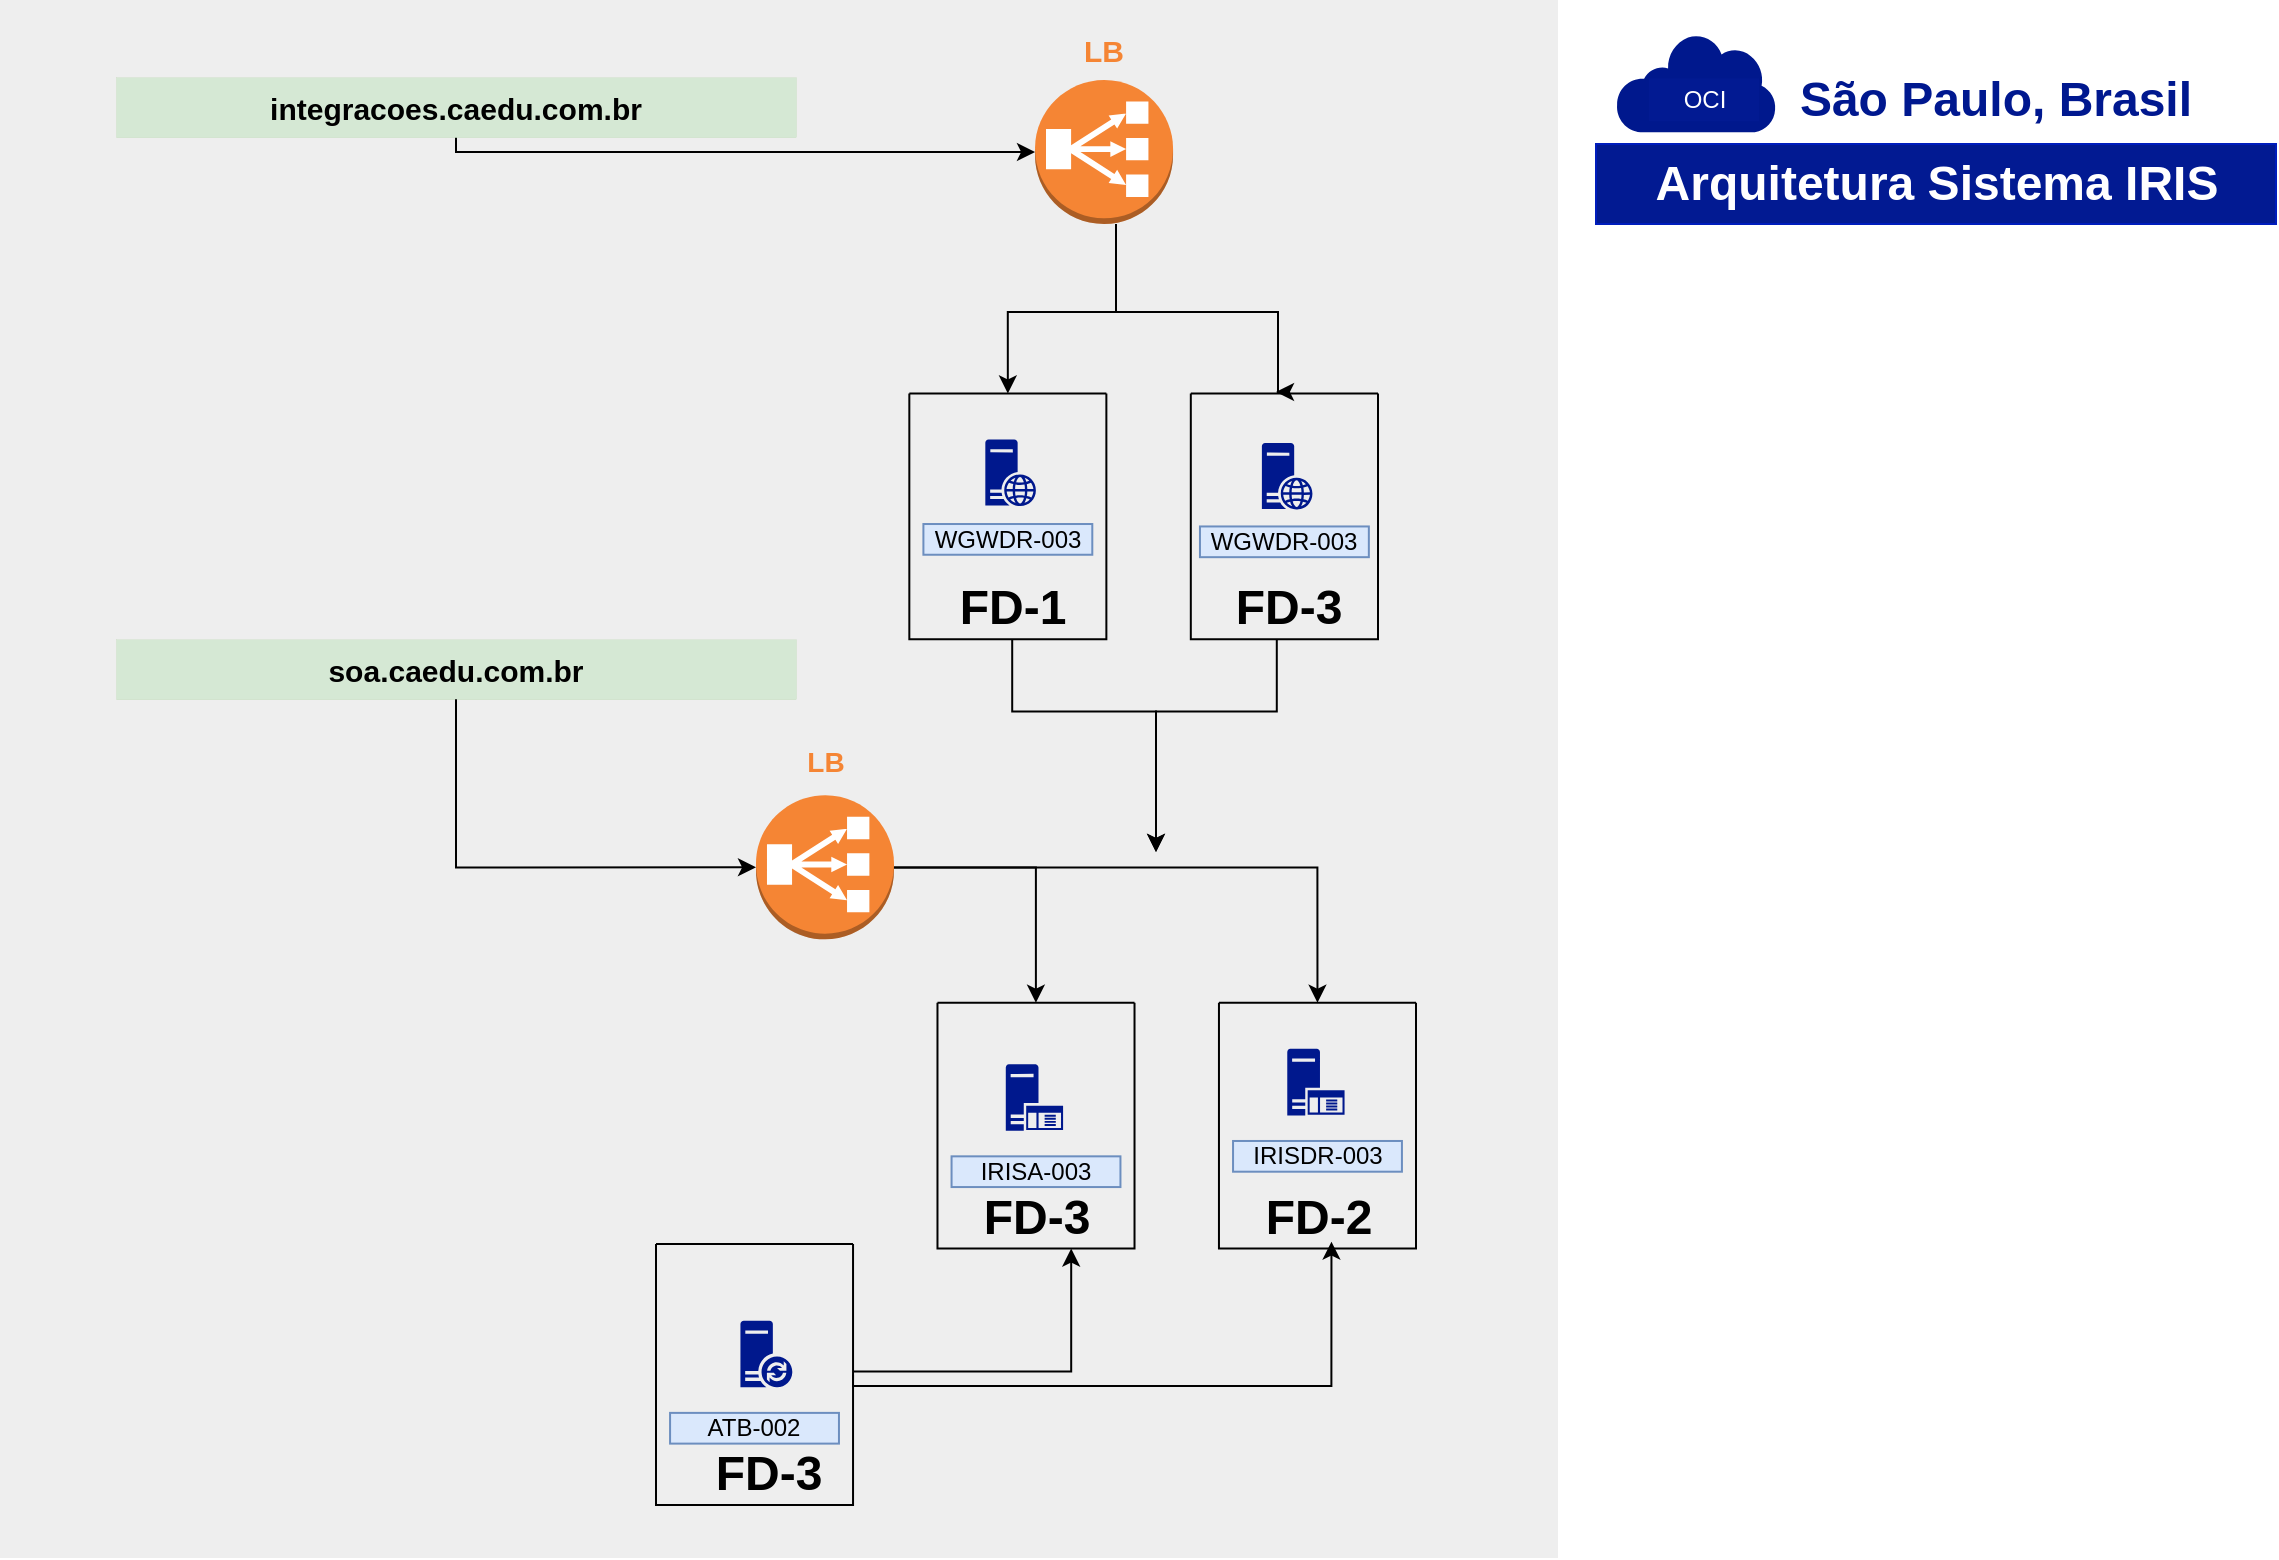 <mxfile version="24.8.3" pages="2">
  <diagram id="Ht1M8jgEwFfnCIfOTk4-" name="Servers">
    <mxGraphModel dx="2847" dy="931" grid="1" gridSize="10" guides="1" tooltips="1" connect="1" arrows="1" fold="1" page="1" pageScale="1" pageWidth="1169" pageHeight="827" math="0" shadow="0">
      <root>
        <mxCell id="0" />
        <mxCell id="1" parent="0" />
        <mxCell id="gw53NkRwrUZh59jhNFVr-45" value="" style="whiteSpace=wrap;html=1;aspect=fixed;fillColor=#eeeeee;strokeColor=none;" vertex="1" parent="1">
          <mxGeometry x="-1158" y="24" width="779" height="779" as="geometry" />
        </mxCell>
        <mxCell id="FJp2DH1XPy8yfojvaqBR-2" value="" style="sketch=0;aspect=fixed;pointerEvents=1;shadow=0;dashed=0;html=1;strokeColor=none;labelPosition=center;verticalLabelPosition=bottom;verticalAlign=top;align=center;fillColor=#00188D;shape=mxgraph.mscae.enterprise.internet" parent="1" vertex="1">
          <mxGeometry x="-350" y="40.55" width="80" height="49.6" as="geometry" />
        </mxCell>
        <mxCell id="FJp2DH1XPy8yfojvaqBR-3" value="OCI" style="text;html=1;align=center;verticalAlign=middle;whiteSpace=wrap;rounded=0;fillColor=#021a92;strokeColor=none;fontColor=#ffffff;" parent="1" vertex="1">
          <mxGeometry x="-333.5" y="63.15" width="55" height="21.4" as="geometry" />
        </mxCell>
        <mxCell id="gw53NkRwrUZh59jhNFVr-50" style="edgeStyle=orthogonalEdgeStyle;rounded=0;orthogonalLoop=1;jettySize=auto;html=1;" edge="1" parent="1" source="FJp2DH1XPy8yfojvaqBR-58" target="gw53NkRwrUZh59jhNFVr-2">
          <mxGeometry relative="1" as="geometry">
            <Array as="points">
              <mxPoint x="-930" y="100" />
            </Array>
          </mxGeometry>
        </mxCell>
        <mxCell id="FJp2DH1XPy8yfojvaqBR-58" value="&lt;h1 style=&quot;font-size: 15px;&quot;&gt;integracoes.caedu.com.br&lt;/h1&gt;" style="text;html=1;align=center;verticalAlign=middle;whiteSpace=wrap;rounded=0;strokeWidth=0;fontSize=15;fillColor=#d5e8d4;strokeColor=#82b366;" parent="1" vertex="1">
          <mxGeometry x="-1100" y="62.6" width="340" height="30" as="geometry" />
        </mxCell>
        <mxCell id="FJp2DH1XPy8yfojvaqBR-70" value="&lt;h1 style=&quot;font-size: 15px;&quot;&gt;soa.caedu.com.br&lt;/h1&gt;" style="text;html=1;align=center;verticalAlign=middle;whiteSpace=wrap;rounded=0;strokeWidth=0;fontSize=15;fillColor=#d5e8d4;strokeColor=#82b366;" parent="1" vertex="1">
          <mxGeometry x="-1100" y="343.62" width="340" height="30" as="geometry" />
        </mxCell>
        <mxCell id="gw53NkRwrUZh59jhNFVr-20" style="edgeStyle=orthogonalEdgeStyle;rounded=0;orthogonalLoop=1;jettySize=auto;html=1;" edge="1" parent="1" source="gw53NkRwrUZh59jhNFVr-1" target="FJp2DH1XPy8yfojvaqBR-26">
          <mxGeometry relative="1" as="geometry">
            <mxPoint x="-760" y="650" as="targetPoint" />
          </mxGeometry>
        </mxCell>
        <mxCell id="gw53NkRwrUZh59jhNFVr-31" style="edgeStyle=orthogonalEdgeStyle;rounded=0;orthogonalLoop=1;jettySize=auto;html=1;entryX=0.5;entryY=0;entryDx=0;entryDy=0;" edge="1" parent="1" source="gw53NkRwrUZh59jhNFVr-1" target="FJp2DH1XPy8yfojvaqBR-31">
          <mxGeometry relative="1" as="geometry" />
        </mxCell>
        <mxCell id="gw53NkRwrUZh59jhNFVr-1" value="" style="outlineConnect=0;dashed=0;verticalLabelPosition=bottom;verticalAlign=top;align=center;html=1;shape=mxgraph.aws3.classic_load_balancer;fillColor=#F58534;gradientColor=none;" vertex="1" parent="1">
          <mxGeometry x="-780" y="421.68" width="69" height="72" as="geometry" />
        </mxCell>
        <mxCell id="gw53NkRwrUZh59jhNFVr-57" style="edgeStyle=orthogonalEdgeStyle;rounded=0;orthogonalLoop=1;jettySize=auto;html=1;entryX=0.5;entryY=0;entryDx=0;entryDy=0;" edge="1" parent="1" source="gw53NkRwrUZh59jhNFVr-2" target="FJp2DH1XPy8yfojvaqBR-18">
          <mxGeometry relative="1" as="geometry">
            <Array as="points">
              <mxPoint x="-600" y="180" />
              <mxPoint x="-654" y="180" />
            </Array>
          </mxGeometry>
        </mxCell>
        <mxCell id="gw53NkRwrUZh59jhNFVr-58" style="edgeStyle=orthogonalEdgeStyle;rounded=0;orthogonalLoop=1;jettySize=auto;html=1;" edge="1" parent="1" source="gw53NkRwrUZh59jhNFVr-2">
          <mxGeometry relative="1" as="geometry">
            <mxPoint x="-520" y="220" as="targetPoint" />
            <Array as="points">
              <mxPoint x="-600" y="180" />
              <mxPoint x="-519" y="180" />
              <mxPoint x="-519" y="220" />
            </Array>
          </mxGeometry>
        </mxCell>
        <mxCell id="gw53NkRwrUZh59jhNFVr-2" value="" style="outlineConnect=0;dashed=0;verticalLabelPosition=bottom;verticalAlign=top;align=center;html=1;shape=mxgraph.aws3.classic_load_balancer;fillColor=#F58534;gradientColor=none;" vertex="1" parent="1">
          <mxGeometry x="-640.48" y="64" width="69" height="72" as="geometry" />
        </mxCell>
        <mxCell id="FJp2DH1XPy8yfojvaqBR-16" value="" style="swimlane;startSize=0;" parent="1" vertex="1">
          <mxGeometry x="-562.593" y="220.724" width="93.593" height="122.895" as="geometry" />
        </mxCell>
        <mxCell id="FJp2DH1XPy8yfojvaqBR-7" value="" style="sketch=0;aspect=fixed;pointerEvents=1;shadow=0;dashed=0;html=1;strokeColor=none;labelPosition=center;verticalLabelPosition=bottom;verticalAlign=top;align=center;fillColor=#00188D;shape=mxgraph.mscae.enterprise.web_server" parent="FJp2DH1XPy8yfojvaqBR-16" vertex="1">
          <mxGeometry x="35.537" y="24.724" width="25.333" height="33.333" as="geometry" />
        </mxCell>
        <mxCell id="gw53NkRwrUZh59jhNFVr-32" style="edgeStyle=orthogonalEdgeStyle;rounded=0;orthogonalLoop=1;jettySize=auto;html=1;" edge="1" parent="FJp2DH1XPy8yfojvaqBR-16" source="FJp2DH1XPy8yfojvaqBR-23">
          <mxGeometry relative="1" as="geometry">
            <mxPoint x="-17.407" y="229.276" as="targetPoint" />
            <Array as="points">
              <mxPoint x="43" y="159" />
              <mxPoint x="-17" y="159" />
            </Array>
          </mxGeometry>
        </mxCell>
        <mxCell id="FJp2DH1XPy8yfojvaqBR-23" value="FD-3" style="text;strokeColor=none;fillColor=none;html=1;fontSize=24;fontStyle=1;verticalAlign=middle;align=center;" parent="FJp2DH1XPy8yfojvaqBR-16" vertex="1">
          <mxGeometry x="13.722" y="92.171" width="70.37" height="30.724" as="geometry" />
        </mxCell>
        <mxCell id="FJp2DH1XPy8yfojvaqBR-24" value="WGWDR-003" style="text;html=1;align=center;verticalAlign=middle;whiteSpace=wrap;rounded=0;fillColor=#dae8fc;strokeColor=#6c8ebf;" parent="FJp2DH1XPy8yfojvaqBR-16" vertex="1">
          <mxGeometry x="4.574" y="66.505" width="84.444" height="15.362" as="geometry" />
        </mxCell>
        <mxCell id="FJp2DH1XPy8yfojvaqBR-18" value="" style="swimlane;startSize=0;" parent="1" vertex="1">
          <mxGeometry x="-703.333" y="220.724" width="98.519" height="122.895" as="geometry" />
        </mxCell>
        <mxCell id="FJp2DH1XPy8yfojvaqBR-19" value="" style="sketch=0;aspect=fixed;pointerEvents=1;shadow=0;dashed=0;html=1;strokeColor=none;labelPosition=center;verticalLabelPosition=bottom;verticalAlign=top;align=center;fillColor=#00188D;shape=mxgraph.mscae.enterprise.web_server" parent="FJp2DH1XPy8yfojvaqBR-18" vertex="1">
          <mxGeometry x="38" y="23.043" width="25.333" height="33.333" as="geometry" />
        </mxCell>
        <mxCell id="FJp2DH1XPy8yfojvaqBR-20" value="WGWDR-003" style="text;html=1;align=center;verticalAlign=middle;whiteSpace=wrap;rounded=0;fillColor=#dae8fc;strokeColor=#6c8ebf;" parent="FJp2DH1XPy8yfojvaqBR-18" vertex="1">
          <mxGeometry x="7.037" y="65.288" width="84.444" height="15.362" as="geometry" />
        </mxCell>
        <mxCell id="gw53NkRwrUZh59jhNFVr-37" style="edgeStyle=orthogonalEdgeStyle;rounded=0;orthogonalLoop=1;jettySize=auto;html=1;" edge="1" parent="FJp2DH1XPy8yfojvaqBR-18" source="FJp2DH1XPy8yfojvaqBR-22">
          <mxGeometry relative="1" as="geometry">
            <mxPoint x="123.333" y="229.276" as="targetPoint" />
            <Array as="points">
              <mxPoint x="51" y="159" />
              <mxPoint x="123" y="159" />
            </Array>
          </mxGeometry>
        </mxCell>
        <mxCell id="FJp2DH1XPy8yfojvaqBR-22" value="FD-1" style="text;strokeColor=none;fillColor=none;html=1;fontSize=24;fontStyle=1;verticalAlign=middle;align=center;" parent="FJp2DH1XPy8yfojvaqBR-18" vertex="1">
          <mxGeometry x="16.185" y="92.171" width="70.37" height="30.724" as="geometry" />
        </mxCell>
        <mxCell id="FJp2DH1XPy8yfojvaqBR-26" value="" style="swimlane;startSize=0;" parent="1" vertex="1">
          <mxGeometry x="-689.259" y="525.363" width="98.519" height="122.895" as="geometry" />
        </mxCell>
        <mxCell id="FJp2DH1XPy8yfojvaqBR-28" value="IRISA-003" style="text;html=1;align=center;verticalAlign=middle;whiteSpace=wrap;rounded=0;fillColor=#dae8fc;strokeColor=#6c8ebf;" parent="FJp2DH1XPy8yfojvaqBR-26" vertex="1">
          <mxGeometry x="7.037" y="76.809" width="84.444" height="15.362" as="geometry" />
        </mxCell>
        <mxCell id="FJp2DH1XPy8yfojvaqBR-29" value="FD-3" style="text;strokeColor=none;fillColor=none;html=1;fontSize=24;fontStyle=1;verticalAlign=middle;align=center;" parent="FJp2DH1XPy8yfojvaqBR-26" vertex="1">
          <mxGeometry x="14.074" y="92.171" width="70.37" height="30.724" as="geometry" />
        </mxCell>
        <mxCell id="FJp2DH1XPy8yfojvaqBR-30" value="" style="sketch=0;aspect=fixed;pointerEvents=1;shadow=0;dashed=0;html=1;strokeColor=none;labelPosition=center;verticalLabelPosition=bottom;verticalAlign=top;align=center;fillColor=#00188D;shape=mxgraph.mscae.enterprise.application_server" parent="FJp2DH1XPy8yfojvaqBR-26" vertex="1">
          <mxGeometry x="34.13" y="30.724" width="28.667" height="33.333" as="geometry" />
        </mxCell>
        <mxCell id="FJp2DH1XPy8yfojvaqBR-31" value="" style="swimlane;startSize=0;" parent="1" vertex="1">
          <mxGeometry x="-548.519" y="525.363" width="98.519" height="122.895" as="geometry" />
        </mxCell>
        <mxCell id="FJp2DH1XPy8yfojvaqBR-32" value="IRISDR-003" style="text;html=1;align=center;verticalAlign=middle;whiteSpace=wrap;rounded=0;fillColor=#dae8fc;strokeColor=#6c8ebf;" parent="FJp2DH1XPy8yfojvaqBR-31" vertex="1">
          <mxGeometry x="7.037" y="69.129" width="84.444" height="15.362" as="geometry" />
        </mxCell>
        <mxCell id="FJp2DH1XPy8yfojvaqBR-33" value="FD-2" style="text;strokeColor=none;fillColor=none;html=1;fontSize=24;fontStyle=1;verticalAlign=middle;align=center;" parent="FJp2DH1XPy8yfojvaqBR-31" vertex="1">
          <mxGeometry x="14.074" y="92.171" width="70.37" height="30.724" as="geometry" />
        </mxCell>
        <mxCell id="FJp2DH1XPy8yfojvaqBR-34" value="" style="sketch=0;aspect=fixed;pointerEvents=1;shadow=0;dashed=0;html=1;strokeColor=none;labelPosition=center;verticalLabelPosition=bottom;verticalAlign=top;align=center;fillColor=#00188D;shape=mxgraph.mscae.enterprise.application_server" parent="FJp2DH1XPy8yfojvaqBR-31" vertex="1">
          <mxGeometry x="34.13" y="23.043" width="28.667" height="33.333" as="geometry" />
        </mxCell>
        <mxCell id="2vRvtt7HE-uhfXKZ5bNP-2" style="edgeStyle=orthogonalEdgeStyle;rounded=0;orthogonalLoop=1;jettySize=auto;html=1;entryX=0.75;entryY=1;entryDx=0;entryDy=0;" parent="1" source="FJp2DH1XPy8yfojvaqBR-35" target="FJp2DH1XPy8yfojvaqBR-29" edge="1">
          <mxGeometry relative="1" as="geometry">
            <mxPoint x="-562.593" y="709.706" as="targetPoint" />
            <Array as="points">
              <mxPoint x="-622.407" y="709.706" />
            </Array>
          </mxGeometry>
        </mxCell>
        <mxCell id="FJp2DH1XPy8yfojvaqBR-35" value="" style="swimlane;startSize=0;fillColor=default;" parent="1" vertex="1">
          <mxGeometry x="-830" y="645.954" width="98.519" height="130.576" as="geometry" />
        </mxCell>
        <mxCell id="FJp2DH1XPy8yfojvaqBR-36" value="ATB-002" style="text;html=1;align=center;verticalAlign=middle;whiteSpace=wrap;rounded=0;fillColor=#dae8fc;strokeColor=#6c8ebf;" parent="FJp2DH1XPy8yfojvaqBR-35" vertex="1">
          <mxGeometry x="7.037" y="84.49" width="84.444" height="15.362" as="geometry" />
        </mxCell>
        <mxCell id="FJp2DH1XPy8yfojvaqBR-37" value="FD-3" style="text;strokeColor=none;fillColor=none;html=1;fontSize=24;fontStyle=1;verticalAlign=middle;align=center;" parent="FJp2DH1XPy8yfojvaqBR-35" vertex="1">
          <mxGeometry x="20.759" y="99.852" width="70.37" height="30.724" as="geometry" />
        </mxCell>
        <mxCell id="FJp2DH1XPy8yfojvaqBR-39" value="" style="sketch=0;aspect=fixed;pointerEvents=1;shadow=0;dashed=0;html=1;strokeColor=none;labelPosition=center;verticalLabelPosition=bottom;verticalAlign=top;align=center;fillColor=#00188D;shape=mxgraph.mscae.enterprise.database_synchronization;direction=east;" parent="FJp2DH1XPy8yfojvaqBR-35" vertex="1">
          <mxGeometry x="42.222" y="38.405" width="26" height="33.333" as="geometry" />
        </mxCell>
        <mxCell id="2vRvtt7HE-uhfXKZ5bNP-3" value="" style="line;strokeWidth=2;html=1;" parent="1" vertex="1">
          <mxGeometry x="-576.667" y="525.366" width="14.074" as="geometry" />
        </mxCell>
        <mxCell id="2vRvtt7HE-uhfXKZ5bNP-10" style="edgeStyle=orthogonalEdgeStyle;rounded=0;orthogonalLoop=1;jettySize=auto;html=1;entryX=0.571;entryY=0.972;entryDx=0;entryDy=0;entryPerimeter=0;exitX=1;exitY=0.5;exitDx=0;exitDy=0;" parent="1" source="FJp2DH1XPy8yfojvaqBR-35" target="FJp2DH1XPy8yfojvaqBR-31" edge="1">
          <mxGeometry relative="1" as="geometry">
            <mxPoint x="-615.37" y="655.939" as="targetPoint" />
            <mxPoint x="-724.444" y="717.387" as="sourcePoint" />
            <Array as="points">
              <mxPoint x="-731" y="717" />
              <mxPoint x="-492" y="717" />
            </Array>
          </mxGeometry>
        </mxCell>
        <mxCell id="gw53NkRwrUZh59jhNFVr-14" style="edgeStyle=orthogonalEdgeStyle;rounded=0;orthogonalLoop=1;jettySize=auto;html=1;entryX=0;entryY=0.5;entryDx=0;entryDy=0;entryPerimeter=0;" edge="1" parent="1" source="FJp2DH1XPy8yfojvaqBR-70" target="gw53NkRwrUZh59jhNFVr-1">
          <mxGeometry relative="1" as="geometry" />
        </mxCell>
        <mxCell id="gw53NkRwrUZh59jhNFVr-43" value="Arquitetura Sistema IRIS" style="text;strokeColor=#001DBC;fillColor=#021a92;html=1;fontSize=24;fontStyle=1;verticalAlign=middle;align=center;fontColor=#ffffff;" vertex="1" parent="1">
          <mxGeometry x="-360" y="96" width="340" height="40" as="geometry" />
        </mxCell>
        <mxCell id="gw53NkRwrUZh59jhNFVr-44" value="&lt;h1&gt;São Paulo, Brasil&lt;/h1&gt;" style="text;html=1;align=center;verticalAlign=middle;whiteSpace=wrap;rounded=0;fontColor=#00188f;" vertex="1" parent="1">
          <mxGeometry x="-280" y="58.85" width="240" height="30" as="geometry" />
        </mxCell>
        <mxCell id="gw53NkRwrUZh59jhNFVr-48" value="LB" style="text;html=1;align=center;verticalAlign=middle;whiteSpace=wrap;rounded=0;fontColor=#f58534;fontStyle=1;fontSize=14;" vertex="1" parent="1">
          <mxGeometry x="-765.5" y="389.5" width="40" height="30" as="geometry" />
        </mxCell>
        <mxCell id="gw53NkRwrUZh59jhNFVr-49" value="LB" style="text;html=1;align=center;verticalAlign=middle;whiteSpace=wrap;rounded=0;fontColor=#f58534;fontStyle=1;fontSize=15;" vertex="1" parent="1">
          <mxGeometry x="-620.98" y="34.0" width="30" height="30" as="geometry" />
        </mxCell>
      </root>
    </mxGraphModel>
  </diagram>
  <diagram name="Mount" id="mL_YBdM7BIY4BRjCC35T">
    <mxGraphModel dx="2847" dy="931" grid="1" gridSize="10" guides="1" tooltips="1" connect="1" arrows="1" fold="1" page="1" pageScale="1" pageWidth="1169" pageHeight="827" math="0" shadow="0">
      <root>
        <mxCell id="jRntY2y1DBGPs_HSTuUF-0" />
        <mxCell id="jRntY2y1DBGPs_HSTuUF-1" parent="jRntY2y1DBGPs_HSTuUF-0" />
        <mxCell id="jRntY2y1DBGPs_HSTuUF-2" value="" style="whiteSpace=wrap;html=1;aspect=fixed;fillColor=#eeeeee;strokeColor=none;fontColor=#000000;" vertex="1" parent="jRntY2y1DBGPs_HSTuUF-1">
          <mxGeometry x="-1160" y="20" width="779" height="779" as="geometry" />
        </mxCell>
        <mxCell id="jRntY2y1DBGPs_HSTuUF-3" value="" style="sketch=0;aspect=fixed;pointerEvents=1;shadow=0;dashed=0;html=1;strokeColor=none;labelPosition=center;verticalLabelPosition=bottom;verticalAlign=top;align=center;fillColor=#00188D;shape=mxgraph.mscae.enterprise.internet" vertex="1" parent="jRntY2y1DBGPs_HSTuUF-1">
          <mxGeometry x="-350" y="40.55" width="80" height="49.6" as="geometry" />
        </mxCell>
        <mxCell id="jRntY2y1DBGPs_HSTuUF-4" value="OCI" style="text;html=1;align=center;verticalAlign=middle;whiteSpace=wrap;rounded=0;fillColor=#021a92;strokeColor=none;fontColor=#ffffff;" vertex="1" parent="jRntY2y1DBGPs_HSTuUF-1">
          <mxGeometry x="-333.5" y="63.15" width="55" height="21.4" as="geometry" />
        </mxCell>
        <mxCell id="jRntY2y1DBGPs_HSTuUF-40" value="Arquitetura Sistema IRIS" style="text;strokeColor=#001DBC;fillColor=#021a92;html=1;fontSize=24;fontStyle=1;verticalAlign=middle;align=center;fontColor=#ffffff;" vertex="1" parent="jRntY2y1DBGPs_HSTuUF-1">
          <mxGeometry x="-360" y="96" width="340" height="40" as="geometry" />
        </mxCell>
        <mxCell id="jRntY2y1DBGPs_HSTuUF-41" value="&lt;h1&gt;São Paulo, Brasil&lt;/h1&gt;" style="text;html=1;align=center;verticalAlign=middle;whiteSpace=wrap;rounded=0;fontColor=#00188f;" vertex="1" parent="jRntY2y1DBGPs_HSTuUF-1">
          <mxGeometry x="-280" y="58.85" width="240" height="30" as="geometry" />
        </mxCell>
        <mxCell id="X4Z0fYvkSfiXFxWA66ai-69" value="Configurações" style="shape=table;startSize=30;container=1;collapsible=0;childLayout=tableLayout;fixedRows=1;rowLines=0;fontStyle=0;strokeColor=#001DBC;fontSize=16;shadow=1;align=center;verticalAlign=middle;fontFamily=Helvetica;fontColor=#f9f0f0;fillColor=#0050ef;" vertex="1" parent="jRntY2y1DBGPs_HSTuUF-1">
          <mxGeometry x="-1140" y="50" width="480" height="120" as="geometry" />
        </mxCell>
        <mxCell id="X4Z0fYvkSfiXFxWA66ai-70" value="" style="shape=tableRow;horizontal=0;startSize=0;swimlaneHead=0;swimlaneBody=0;top=0;left=0;bottom=0;right=0;collapsible=0;dropTarget=0;fillColor=none;points=[[0,0.5],[1,0.5]];portConstraint=eastwest;strokeColor=inherit;fontSize=16;shadow=1;align=center;verticalAlign=middle;fontFamily=Helvetica;fontColor=#ffffff;" vertex="1" parent="X4Z0fYvkSfiXFxWA66ai-69">
          <mxGeometry y="30" width="480" height="30" as="geometry" />
        </mxCell>
        <mxCell id="X4Z0fYvkSfiXFxWA66ai-71" value="IRISA-003" style="shape=partialRectangle;html=1;whiteSpace=wrap;connectable=0;fillColor=none;top=0;left=0;bottom=0;right=0;overflow=hidden;pointerEvents=1;strokeColor=inherit;fontSize=16;shadow=1;align=center;verticalAlign=middle;fontFamily=Helvetica;fontColor=#0E1433;" vertex="1" parent="X4Z0fYvkSfiXFxWA66ai-70">
          <mxGeometry width="170" height="30" as="geometry">
            <mxRectangle width="170" height="30" as="alternateBounds" />
          </mxGeometry>
        </mxCell>
        <mxCell id="X4Z0fYvkSfiXFxWA66ai-72" value="&lt;font color=&quot;#000000&quot;&gt;4 OCPU - Memory 105 Gb - SWAP 45 Gb&lt;/font&gt;" style="shape=partialRectangle;html=1;whiteSpace=wrap;connectable=0;fillColor=none;top=0;left=0;bottom=0;right=0;align=left;spacingLeft=6;overflow=hidden;strokeColor=inherit;fontSize=16;shadow=1;verticalAlign=middle;fontFamily=Helvetica;fontColor=#ffffff;" vertex="1" parent="X4Z0fYvkSfiXFxWA66ai-70">
          <mxGeometry x="170" width="310" height="30" as="geometry">
            <mxRectangle width="310" height="30" as="alternateBounds" />
          </mxGeometry>
        </mxCell>
        <mxCell id="X4Z0fYvkSfiXFxWA66ai-73" value="" style="shape=tableRow;horizontal=0;startSize=0;swimlaneHead=0;swimlaneBody=0;top=0;left=0;bottom=0;right=0;collapsible=0;dropTarget=0;fillColor=none;points=[[0,0.5],[1,0.5]];portConstraint=eastwest;strokeColor=inherit;fontSize=16;shadow=1;align=center;verticalAlign=middle;fontFamily=Helvetica;fontColor=#ffffff;" vertex="1" parent="X4Z0fYvkSfiXFxWA66ai-69">
          <mxGeometry y="60" width="480" height="30" as="geometry" />
        </mxCell>
        <mxCell id="X4Z0fYvkSfiXFxWA66ai-74" value="IRISDR-003" style="shape=partialRectangle;html=1;whiteSpace=wrap;connectable=0;fillColor=none;top=0;left=0;bottom=0;right=0;overflow=hidden;strokeColor=inherit;fontSize=16;shadow=1;align=center;verticalAlign=middle;fontFamily=Helvetica;fontColor=#0E1433;" vertex="1" parent="X4Z0fYvkSfiXFxWA66ai-73">
          <mxGeometry width="170" height="30" as="geometry">
            <mxRectangle width="170" height="30" as="alternateBounds" />
          </mxGeometry>
        </mxCell>
        <mxCell id="X4Z0fYvkSfiXFxWA66ai-75" value="&lt;span style=&quot;color: rgb(0, 0, 0);&quot;&gt;4 OCPU - Memory 105 Gb - SWAP 45 Gb&lt;/span&gt;" style="shape=partialRectangle;html=1;whiteSpace=wrap;connectable=0;fillColor=none;top=0;left=0;bottom=0;right=0;align=left;spacingLeft=6;overflow=hidden;strokeColor=inherit;fontSize=16;shadow=1;verticalAlign=middle;fontFamily=Helvetica;fontColor=#0E1433;" vertex="1" parent="X4Z0fYvkSfiXFxWA66ai-73">
          <mxGeometry x="170" width="310" height="30" as="geometry">
            <mxRectangle width="310" height="30" as="alternateBounds" />
          </mxGeometry>
        </mxCell>
        <mxCell id="X4Z0fYvkSfiXFxWA66ai-76" value="" style="shape=tableRow;horizontal=0;startSize=0;swimlaneHead=0;swimlaneBody=0;top=0;left=0;bottom=0;right=0;collapsible=0;dropTarget=0;fillColor=none;points=[[0,0.5],[1,0.5]];portConstraint=eastwest;strokeColor=inherit;fontSize=16;shadow=1;align=center;verticalAlign=middle;fontFamily=Helvetica;fontColor=#ffffff;" vertex="1" parent="X4Z0fYvkSfiXFxWA66ai-69">
          <mxGeometry y="90" width="480" height="30" as="geometry" />
        </mxCell>
        <mxCell id="X4Z0fYvkSfiXFxWA66ai-77" value="WGW-003" style="shape=partialRectangle;html=1;whiteSpace=wrap;connectable=0;fillColor=none;top=0;left=0;bottom=0;right=0;overflow=hidden;strokeColor=inherit;fontSize=16;shadow=1;align=center;verticalAlign=middle;fontFamily=Helvetica;fontColor=#0E1433;" vertex="1" parent="X4Z0fYvkSfiXFxWA66ai-76">
          <mxGeometry width="170" height="30" as="geometry">
            <mxRectangle width="170" height="30" as="alternateBounds" />
          </mxGeometry>
        </mxCell>
        <mxCell id="X4Z0fYvkSfiXFxWA66ai-78" value="Value 3" style="shape=partialRectangle;html=1;whiteSpace=wrap;connectable=0;fillColor=none;top=0;left=0;bottom=0;right=0;align=left;spacingLeft=6;overflow=hidden;strokeColor=inherit;fontSize=16;shadow=1;verticalAlign=middle;fontFamily=Helvetica;fontColor=#0E1433;" vertex="1" parent="X4Z0fYvkSfiXFxWA66ai-76">
          <mxGeometry x="170" width="310" height="30" as="geometry">
            <mxRectangle width="310" height="30" as="alternateBounds" />
          </mxGeometry>
        </mxCell>
        <mxCell id="X4Z0fYvkSfiXFxWA66ai-79" value="IRIS" style="text;html=1;align=center;verticalAlign=middle;whiteSpace=wrap;rounded=0;fontFamily=Helvetica;fontSize=12;fontColor=#ffffff;" vertex="1" parent="jRntY2y1DBGPs_HSTuUF-1">
          <mxGeometry x="-530" y="380" width="60" height="30" as="geometry" />
        </mxCell>
      </root>
    </mxGraphModel>
  </diagram>
</mxfile>
